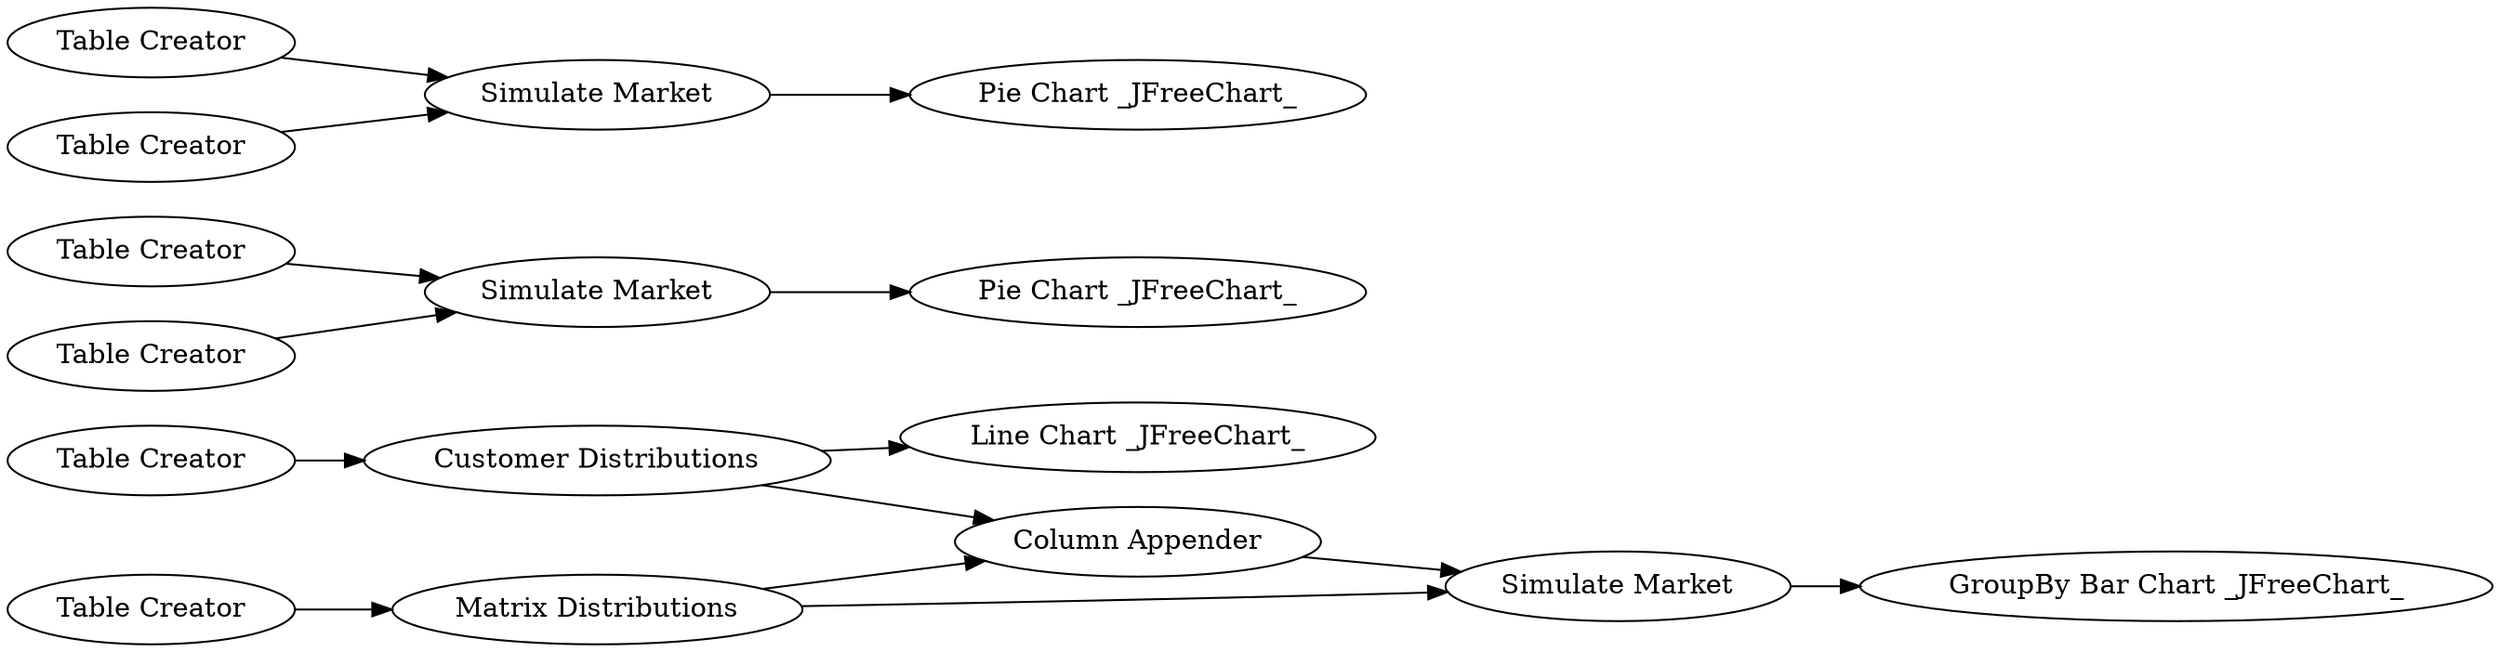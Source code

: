 digraph {
	37 -> 43
	46 -> 43
	40 -> 46
	31 -> 30
	32 -> 33
	33 -> 45
	34 -> 33
	37 -> 46
	39 -> 40
	35 -> 37
	30 -> 44
	40 -> 41
	28 -> 30
	43 -> 48
	48 [label="GroupBy Bar Chart _JFreeChart_"]
	43 [label="Simulate Market"]
	35 [label="Table Creator"]
	44 [label="Pie Chart _JFreeChart_"]
	34 [label="Table Creator"]
	41 [label="Line Chart _JFreeChart_"]
	28 [label="Table Creator"]
	31 [label="Table Creator"]
	46 [label="Column Appender"]
	37 [label="Matrix Distributions"]
	32 [label="Table Creator"]
	39 [label="Table Creator"]
	33 [label="Simulate Market"]
	40 [label="Customer Distributions"]
	30 [label="Simulate Market"]
	45 [label="Pie Chart _JFreeChart_"]
	rankdir=LR
}
